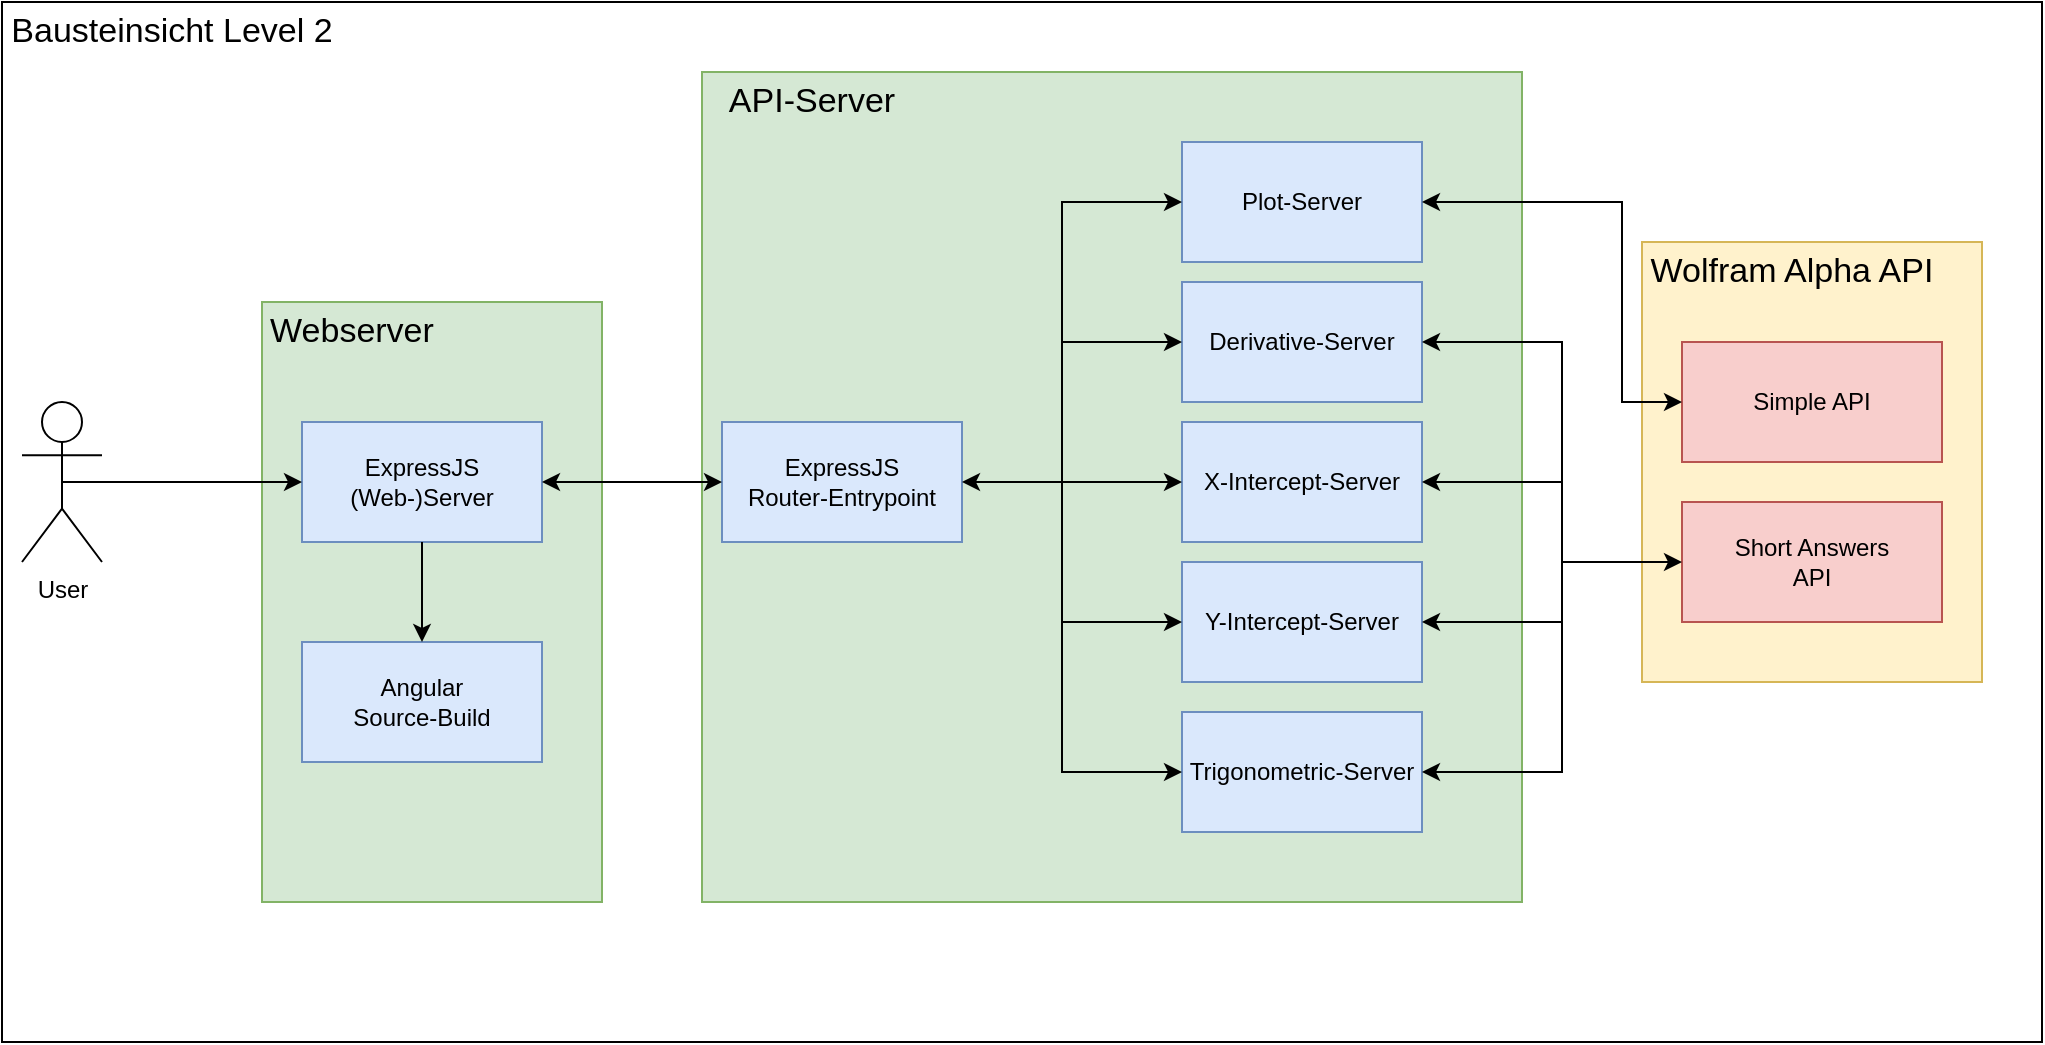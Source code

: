 <mxfile version="23.1.5" type="device">
  <diagram name="Page-1" id="AYo6Z2C0vZWPGlLbEuCa">
    <mxGraphModel dx="2074" dy="1196" grid="1" gridSize="10" guides="1" tooltips="1" connect="1" arrows="1" fold="1" page="1" pageScale="1" pageWidth="1169" pageHeight="827" math="0" shadow="0">
      <root>
        <mxCell id="0" />
        <mxCell id="1" parent="0" />
        <mxCell id="XpqZ68OQj7J6W80wDy6S-40" value="" style="rounded=0;whiteSpace=wrap;html=1;" vertex="1" parent="1">
          <mxGeometry x="100" y="190" width="1020" height="520" as="geometry" />
        </mxCell>
        <mxCell id="XpqZ68OQj7J6W80wDy6S-1" value="User" style="shape=umlActor;verticalLabelPosition=bottom;verticalAlign=top;html=1;outlineConnect=0;" vertex="1" parent="1">
          <mxGeometry x="110" y="390" width="40" height="80" as="geometry" />
        </mxCell>
        <mxCell id="XpqZ68OQj7J6W80wDy6S-2" value="" style="rounded=0;whiteSpace=wrap;html=1;fillColor=#d5e8d4;strokeColor=#82b366;" vertex="1" parent="1">
          <mxGeometry x="230" y="340" width="170" height="300" as="geometry" />
        </mxCell>
        <mxCell id="XpqZ68OQj7J6W80wDy6S-3" value="ExpressJS&lt;br&gt;(Web-)Server" style="rounded=0;whiteSpace=wrap;html=1;fillColor=#dae8fc;strokeColor=#6c8ebf;" vertex="1" parent="1">
          <mxGeometry x="250" y="400" width="120" height="60" as="geometry" />
        </mxCell>
        <mxCell id="XpqZ68OQj7J6W80wDy6S-4" value="Angular&lt;br&gt;Source-Build" style="rounded=0;whiteSpace=wrap;html=1;fillColor=#dae8fc;strokeColor=#6c8ebf;" vertex="1" parent="1">
          <mxGeometry x="250" y="510" width="120" height="60" as="geometry" />
        </mxCell>
        <mxCell id="XpqZ68OQj7J6W80wDy6S-5" value="Webserver" style="text;strokeColor=none;align=center;fillColor=none;html=1;verticalAlign=middle;whiteSpace=wrap;rounded=0;fontSize=17;" vertex="1" parent="1">
          <mxGeometry x="230" y="340" width="90" height="30" as="geometry" />
        </mxCell>
        <mxCell id="XpqZ68OQj7J6W80wDy6S-6" value="" style="rounded=0;whiteSpace=wrap;html=1;fillColor=#d5e8d4;strokeColor=#82b366;" vertex="1" parent="1">
          <mxGeometry x="450" y="225" width="410" height="415" as="geometry" />
        </mxCell>
        <mxCell id="XpqZ68OQj7J6W80wDy6S-7" value="API-Server" style="text;strokeColor=none;align=center;fillColor=none;html=1;verticalAlign=middle;whiteSpace=wrap;rounded=0;fontSize=17;" vertex="1" parent="1">
          <mxGeometry x="450" y="225" width="110" height="30" as="geometry" />
        </mxCell>
        <mxCell id="XpqZ68OQj7J6W80wDy6S-9" value="ExpressJS&lt;br&gt;Router-Entrypoint" style="rounded=0;whiteSpace=wrap;html=1;fillColor=#dae8fc;strokeColor=#6c8ebf;" vertex="1" parent="1">
          <mxGeometry x="460" y="400" width="120" height="60" as="geometry" />
        </mxCell>
        <mxCell id="XpqZ68OQj7J6W80wDy6S-10" value="Derivative-Server" style="rounded=0;whiteSpace=wrap;html=1;fillColor=#dae8fc;strokeColor=#6c8ebf;" vertex="1" parent="1">
          <mxGeometry x="690" y="330" width="120" height="60" as="geometry" />
        </mxCell>
        <mxCell id="XpqZ68OQj7J6W80wDy6S-11" value="Plot-Server" style="rounded=0;whiteSpace=wrap;html=1;fillColor=#dae8fc;strokeColor=#6c8ebf;" vertex="1" parent="1">
          <mxGeometry x="690" y="260" width="120" height="60" as="geometry" />
        </mxCell>
        <mxCell id="XpqZ68OQj7J6W80wDy6S-12" value="X-Intercept-Server" style="rounded=0;whiteSpace=wrap;html=1;fillColor=#dae8fc;strokeColor=#6c8ebf;" vertex="1" parent="1">
          <mxGeometry x="690" y="400" width="120" height="60" as="geometry" />
        </mxCell>
        <mxCell id="XpqZ68OQj7J6W80wDy6S-13" value="Y-Intercept-Server" style="rounded=0;whiteSpace=wrap;html=1;fillColor=#dae8fc;strokeColor=#6c8ebf;" vertex="1" parent="1">
          <mxGeometry x="690" y="470" width="120" height="60" as="geometry" />
        </mxCell>
        <mxCell id="XpqZ68OQj7J6W80wDy6S-14" value="Trigonometric-Server" style="rounded=0;whiteSpace=wrap;html=1;fillColor=#dae8fc;strokeColor=#6c8ebf;" vertex="1" parent="1">
          <mxGeometry x="690" y="545" width="120" height="60" as="geometry" />
        </mxCell>
        <mxCell id="XpqZ68OQj7J6W80wDy6S-15" value="" style="rounded=0;whiteSpace=wrap;html=1;fillColor=#fff2cc;strokeColor=#d6b656;" vertex="1" parent="1">
          <mxGeometry x="920" y="310" width="170" height="220" as="geometry" />
        </mxCell>
        <mxCell id="XpqZ68OQj7J6W80wDy6S-17" value="Simple API" style="rounded=0;whiteSpace=wrap;html=1;fillColor=#f8cecc;strokeColor=#b85450;" vertex="1" parent="1">
          <mxGeometry x="940" y="360" width="130" height="60" as="geometry" />
        </mxCell>
        <mxCell id="XpqZ68OQj7J6W80wDy6S-18" value="Short Answers&lt;br&gt;API" style="rounded=0;whiteSpace=wrap;html=1;fillColor=#f8cecc;strokeColor=#b85450;" vertex="1" parent="1">
          <mxGeometry x="940" y="440" width="130" height="60" as="geometry" />
        </mxCell>
        <mxCell id="XpqZ68OQj7J6W80wDy6S-19" value="Wolfram Alpha API" style="text;strokeColor=none;align=center;fillColor=none;html=1;verticalAlign=middle;whiteSpace=wrap;rounded=0;fontSize=17;" vertex="1" parent="1">
          <mxGeometry x="920" y="310" width="150" height="30" as="geometry" />
        </mxCell>
        <mxCell id="XpqZ68OQj7J6W80wDy6S-20" value="" style="endArrow=classic;html=1;rounded=0;entryX=0;entryY=0.5;entryDx=0;entryDy=0;exitX=0.5;exitY=0.5;exitDx=0;exitDy=0;exitPerimeter=0;" edge="1" parent="1" source="XpqZ68OQj7J6W80wDy6S-1" target="XpqZ68OQj7J6W80wDy6S-3">
          <mxGeometry width="50" height="50" relative="1" as="geometry">
            <mxPoint x="160" y="480" as="sourcePoint" />
            <mxPoint x="210" y="430" as="targetPoint" />
          </mxGeometry>
        </mxCell>
        <mxCell id="XpqZ68OQj7J6W80wDy6S-22" value="" style="endArrow=classic;html=1;rounded=0;entryX=0.5;entryY=0;entryDx=0;entryDy=0;exitX=0.5;exitY=1;exitDx=0;exitDy=0;" edge="1" parent="1" source="XpqZ68OQj7J6W80wDy6S-3" target="XpqZ68OQj7J6W80wDy6S-4">
          <mxGeometry width="50" height="50" relative="1" as="geometry">
            <mxPoint x="160" y="600" as="sourcePoint" />
            <mxPoint x="210" y="550" as="targetPoint" />
          </mxGeometry>
        </mxCell>
        <mxCell id="XpqZ68OQj7J6W80wDy6S-23" value="" style="endArrow=classic;startArrow=classic;html=1;rounded=0;entryX=0;entryY=0.5;entryDx=0;entryDy=0;exitX=1;exitY=0.5;exitDx=0;exitDy=0;" edge="1" parent="1" source="XpqZ68OQj7J6W80wDy6S-3" target="XpqZ68OQj7J6W80wDy6S-9">
          <mxGeometry width="50" height="50" relative="1" as="geometry">
            <mxPoint x="330" y="330" as="sourcePoint" />
            <mxPoint x="380" y="280" as="targetPoint" />
          </mxGeometry>
        </mxCell>
        <mxCell id="XpqZ68OQj7J6W80wDy6S-24" value="" style="endArrow=classic;startArrow=classic;html=1;rounded=0;entryX=0;entryY=0.5;entryDx=0;entryDy=0;exitX=1;exitY=0.5;exitDx=0;exitDy=0;" edge="1" parent="1" source="XpqZ68OQj7J6W80wDy6S-9" target="XpqZ68OQj7J6W80wDy6S-12">
          <mxGeometry width="50" height="50" relative="1" as="geometry">
            <mxPoint x="660" y="120" as="sourcePoint" />
            <mxPoint x="610" y="310" as="targetPoint" />
          </mxGeometry>
        </mxCell>
        <mxCell id="XpqZ68OQj7J6W80wDy6S-29" value="" style="endArrow=classic;html=1;rounded=0;entryX=0;entryY=0.5;entryDx=0;entryDy=0;" edge="1" parent="1" target="XpqZ68OQj7J6W80wDy6S-13">
          <mxGeometry width="50" height="50" relative="1" as="geometry">
            <mxPoint x="630" y="430" as="sourcePoint" />
            <mxPoint x="630" y="510" as="targetPoint" />
            <Array as="points">
              <mxPoint x="630" y="500" />
            </Array>
          </mxGeometry>
        </mxCell>
        <mxCell id="XpqZ68OQj7J6W80wDy6S-30" value="" style="endArrow=classic;html=1;rounded=0;entryX=0;entryY=0.5;entryDx=0;entryDy=0;" edge="1" parent="1" target="XpqZ68OQj7J6W80wDy6S-14">
          <mxGeometry width="50" height="50" relative="1" as="geometry">
            <mxPoint x="630" y="430" as="sourcePoint" />
            <mxPoint x="630" y="530" as="targetPoint" />
            <Array as="points">
              <mxPoint x="630" y="575" />
            </Array>
          </mxGeometry>
        </mxCell>
        <mxCell id="XpqZ68OQj7J6W80wDy6S-31" value="" style="endArrow=classic;html=1;rounded=0;entryX=0;entryY=0.5;entryDx=0;entryDy=0;" edge="1" parent="1" target="XpqZ68OQj7J6W80wDy6S-11">
          <mxGeometry width="50" height="50" relative="1" as="geometry">
            <mxPoint x="630" y="430" as="sourcePoint" />
            <mxPoint x="640" y="300" as="targetPoint" />
            <Array as="points">
              <mxPoint x="630" y="290" />
            </Array>
          </mxGeometry>
        </mxCell>
        <mxCell id="XpqZ68OQj7J6W80wDy6S-32" value="" style="endArrow=classic;html=1;rounded=0;entryX=0;entryY=0.5;entryDx=0;entryDy=0;" edge="1" parent="1" target="XpqZ68OQj7J6W80wDy6S-10">
          <mxGeometry width="50" height="50" relative="1" as="geometry">
            <mxPoint x="630" y="430" as="sourcePoint" />
            <mxPoint x="600" y="300" as="targetPoint" />
            <Array as="points">
              <mxPoint x="630" y="360" />
            </Array>
          </mxGeometry>
        </mxCell>
        <mxCell id="XpqZ68OQj7J6W80wDy6S-34" value="" style="endArrow=classic;startArrow=classic;html=1;rounded=0;exitX=1;exitY=0.5;exitDx=0;exitDy=0;entryX=0;entryY=0.5;entryDx=0;entryDy=0;" edge="1" parent="1" source="XpqZ68OQj7J6W80wDy6S-11" target="XpqZ68OQj7J6W80wDy6S-17">
          <mxGeometry width="50" height="50" relative="1" as="geometry">
            <mxPoint x="830" y="450" as="sourcePoint" />
            <mxPoint x="880" y="400" as="targetPoint" />
            <Array as="points">
              <mxPoint x="910" y="290" />
              <mxPoint x="910" y="390" />
            </Array>
          </mxGeometry>
        </mxCell>
        <mxCell id="XpqZ68OQj7J6W80wDy6S-35" value="" style="endArrow=classic;startArrow=classic;html=1;rounded=0;exitX=1;exitY=0.5;exitDx=0;exitDy=0;entryX=0;entryY=0.5;entryDx=0;entryDy=0;" edge="1" parent="1" source="XpqZ68OQj7J6W80wDy6S-10" target="XpqZ68OQj7J6W80wDy6S-18">
          <mxGeometry width="50" height="50" relative="1" as="geometry">
            <mxPoint x="850" y="480" as="sourcePoint" />
            <mxPoint x="900" y="430" as="targetPoint" />
            <Array as="points">
              <mxPoint x="880" y="360" />
              <mxPoint x="880" y="470" />
            </Array>
          </mxGeometry>
        </mxCell>
        <mxCell id="XpqZ68OQj7J6W80wDy6S-37" value="" style="endArrow=classic;html=1;rounded=0;entryX=1;entryY=0.5;entryDx=0;entryDy=0;" edge="1" parent="1" target="XpqZ68OQj7J6W80wDy6S-12">
          <mxGeometry width="50" height="50" relative="1" as="geometry">
            <mxPoint x="880" y="470" as="sourcePoint" />
            <mxPoint x="940" y="570" as="targetPoint" />
            <Array as="points">
              <mxPoint x="880" y="430" />
            </Array>
          </mxGeometry>
        </mxCell>
        <mxCell id="XpqZ68OQj7J6W80wDy6S-38" value="" style="endArrow=classic;html=1;rounded=0;entryX=1;entryY=0.5;entryDx=0;entryDy=0;" edge="1" parent="1" target="XpqZ68OQj7J6W80wDy6S-13">
          <mxGeometry width="50" height="50" relative="1" as="geometry">
            <mxPoint x="880" y="470" as="sourcePoint" />
            <mxPoint x="960" y="570" as="targetPoint" />
            <Array as="points">
              <mxPoint x="880" y="500" />
            </Array>
          </mxGeometry>
        </mxCell>
        <mxCell id="XpqZ68OQj7J6W80wDy6S-39" value="" style="endArrow=classic;html=1;rounded=0;entryX=1;entryY=0.5;entryDx=0;entryDy=0;" edge="1" parent="1" target="XpqZ68OQj7J6W80wDy6S-14">
          <mxGeometry width="50" height="50" relative="1" as="geometry">
            <mxPoint x="880" y="470" as="sourcePoint" />
            <mxPoint x="960" y="600" as="targetPoint" />
            <Array as="points">
              <mxPoint x="880" y="575" />
            </Array>
          </mxGeometry>
        </mxCell>
        <mxCell id="XpqZ68OQj7J6W80wDy6S-41" value="Bausteinsicht Level 2" style="text;strokeColor=none;align=center;fillColor=none;html=1;verticalAlign=middle;whiteSpace=wrap;rounded=0;fontSize=17;" vertex="1" parent="1">
          <mxGeometry x="100" y="190" width="170" height="30" as="geometry" />
        </mxCell>
      </root>
    </mxGraphModel>
  </diagram>
</mxfile>
